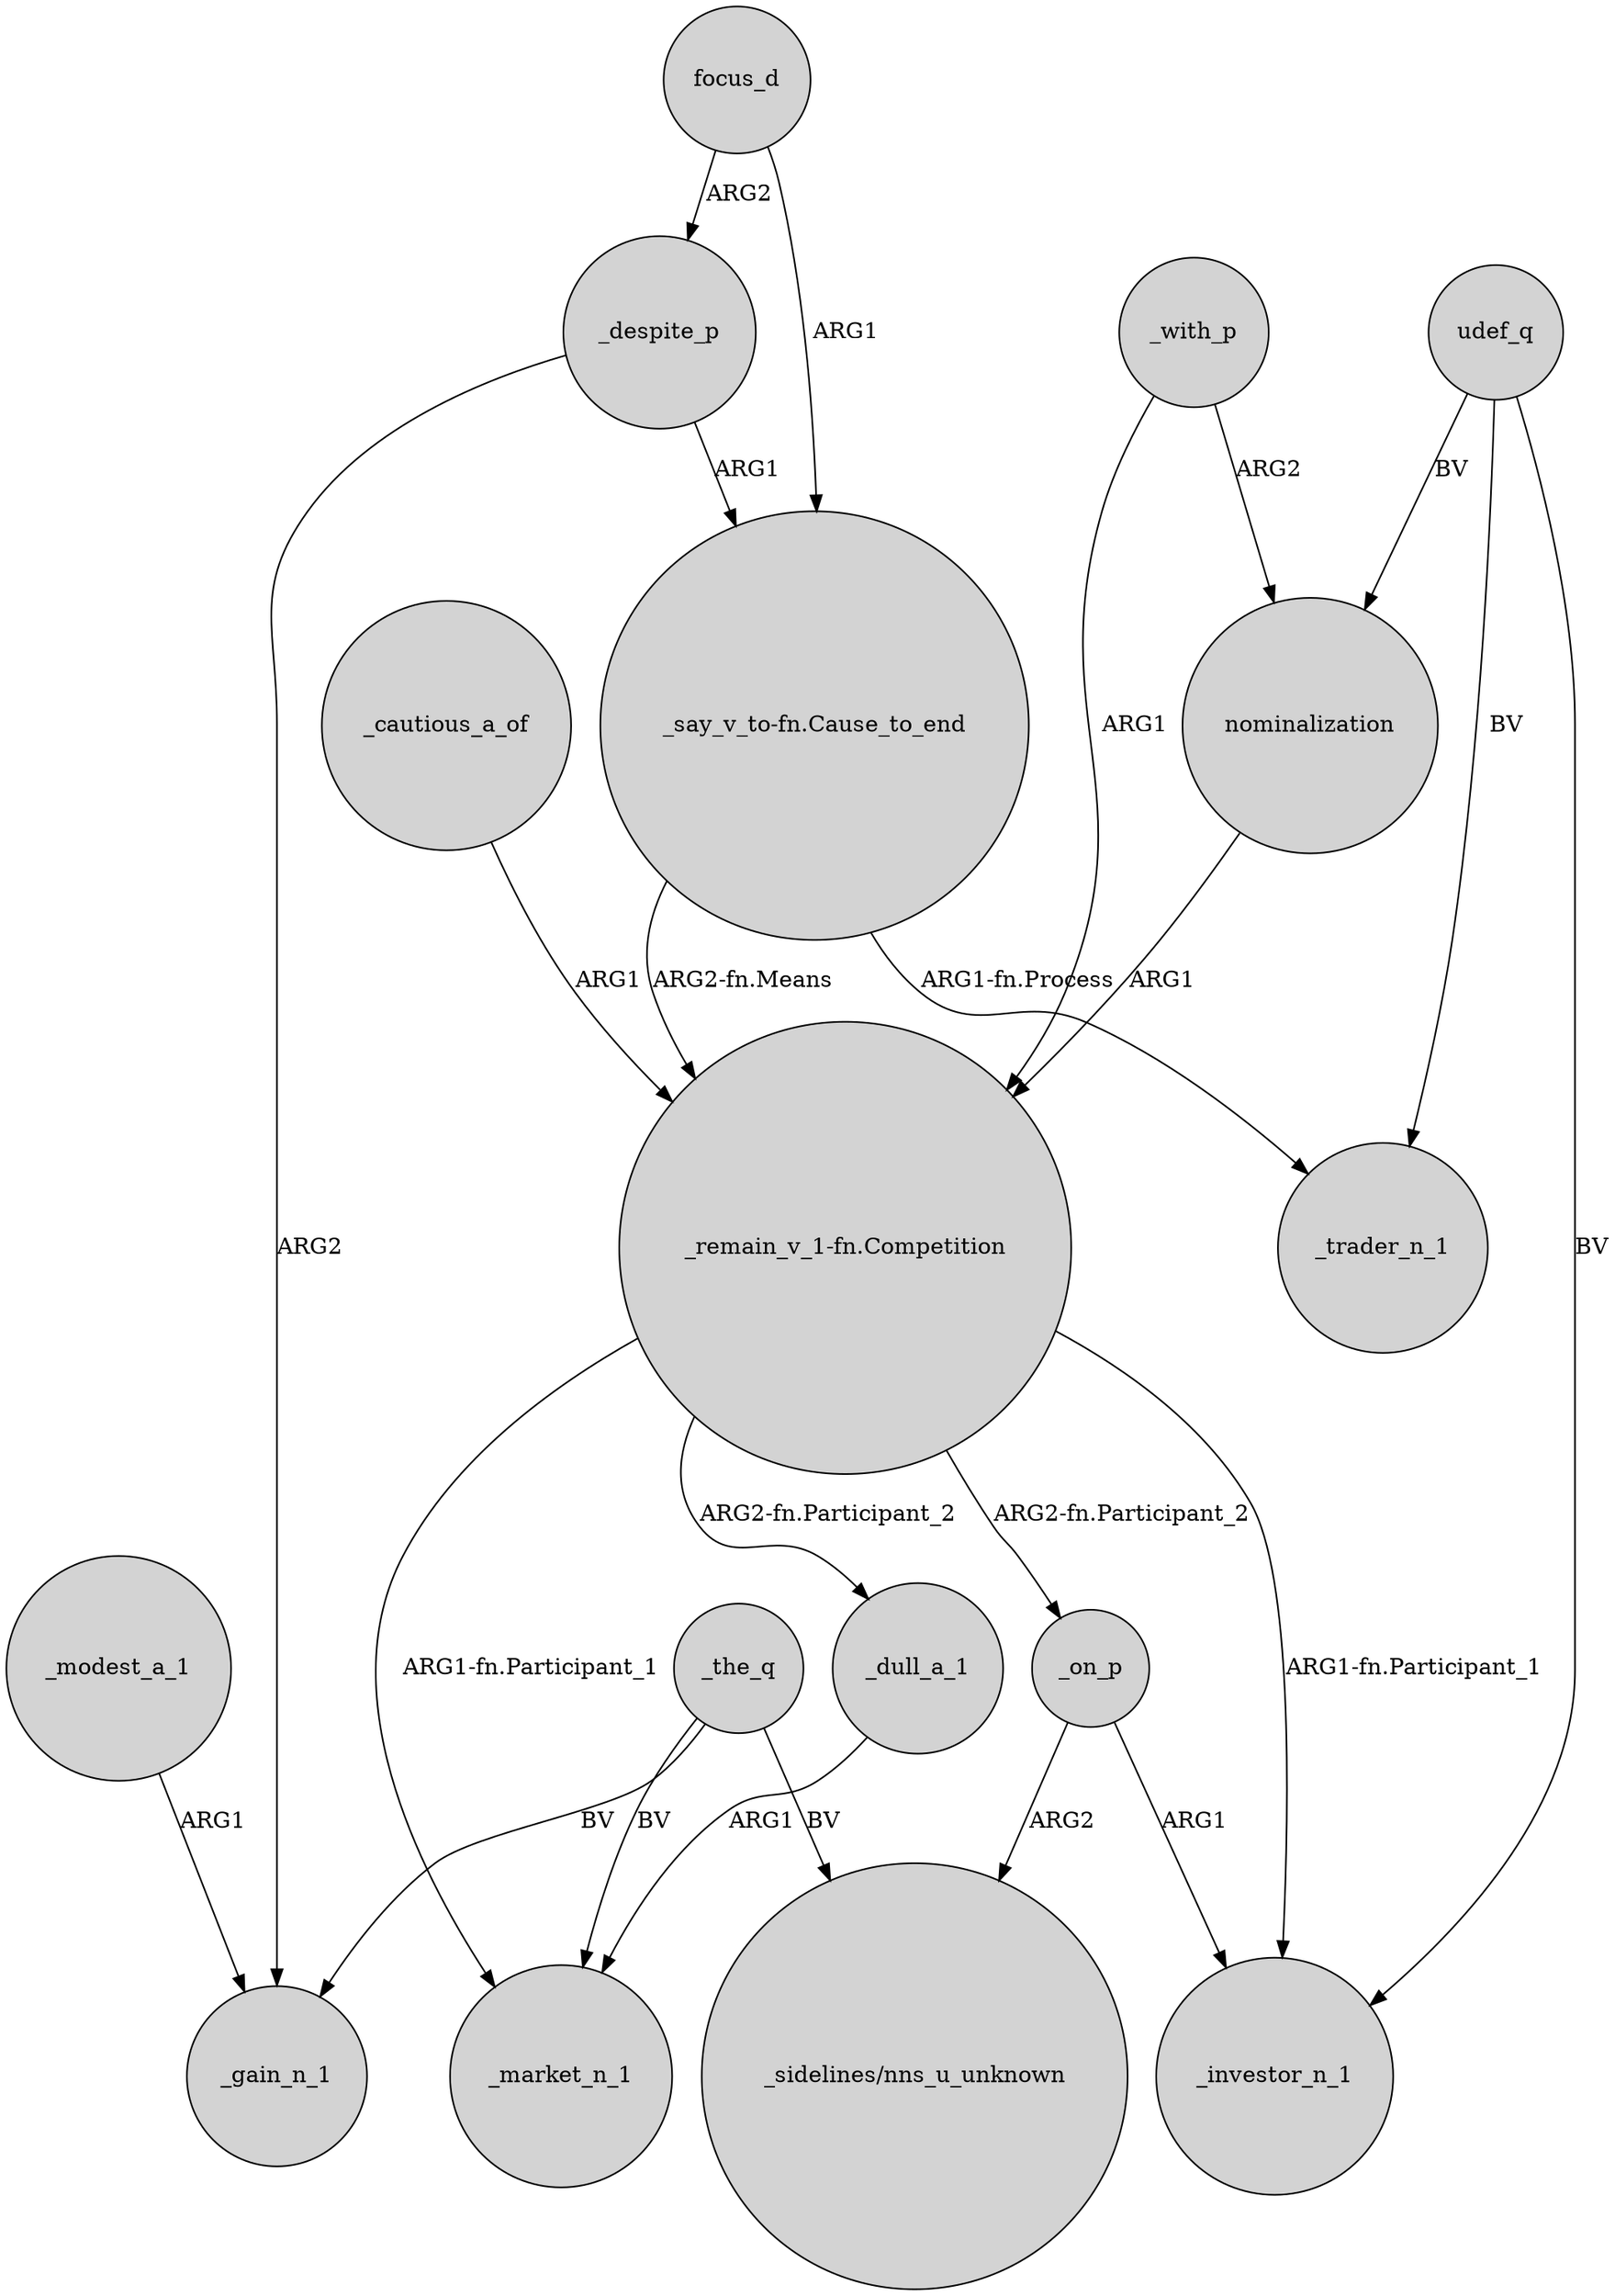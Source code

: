 digraph {
	node [shape=circle style=filled]
	"_say_v_to-fn.Cause_to_end" -> _trader_n_1 [label="ARG1-fn.Process"]
	"_remain_v_1-fn.Competition" -> _dull_a_1 [label="ARG2-fn.Participant_2"]
	focus_d -> "_say_v_to-fn.Cause_to_end" [label=ARG1]
	udef_q -> nominalization [label=BV]
	_cautious_a_of -> "_remain_v_1-fn.Competition" [label=ARG1]
	nominalization -> "_remain_v_1-fn.Competition" [label=ARG1]
	_the_q -> _market_n_1 [label=BV]
	focus_d -> _despite_p [label=ARG2]
	_the_q -> "_sidelines/nns_u_unknown" [label=BV]
	udef_q -> _trader_n_1 [label=BV]
	"_remain_v_1-fn.Competition" -> _investor_n_1 [label="ARG1-fn.Participant_1"]
	"_remain_v_1-fn.Competition" -> _on_p [label="ARG2-fn.Participant_2"]
	_on_p -> _investor_n_1 [label=ARG1]
	_modest_a_1 -> _gain_n_1 [label=ARG1]
	_with_p -> "_remain_v_1-fn.Competition" [label=ARG1]
	_on_p -> "_sidelines/nns_u_unknown" [label=ARG2]
	_the_q -> _gain_n_1 [label=BV]
	_despite_p -> _gain_n_1 [label=ARG2]
	_despite_p -> "_say_v_to-fn.Cause_to_end" [label=ARG1]
	"_remain_v_1-fn.Competition" -> _market_n_1 [label="ARG1-fn.Participant_1"]
	"_say_v_to-fn.Cause_to_end" -> "_remain_v_1-fn.Competition" [label="ARG2-fn.Means"]
	udef_q -> _investor_n_1 [label=BV]
	_dull_a_1 -> _market_n_1 [label=ARG1]
	_with_p -> nominalization [label=ARG2]
}
